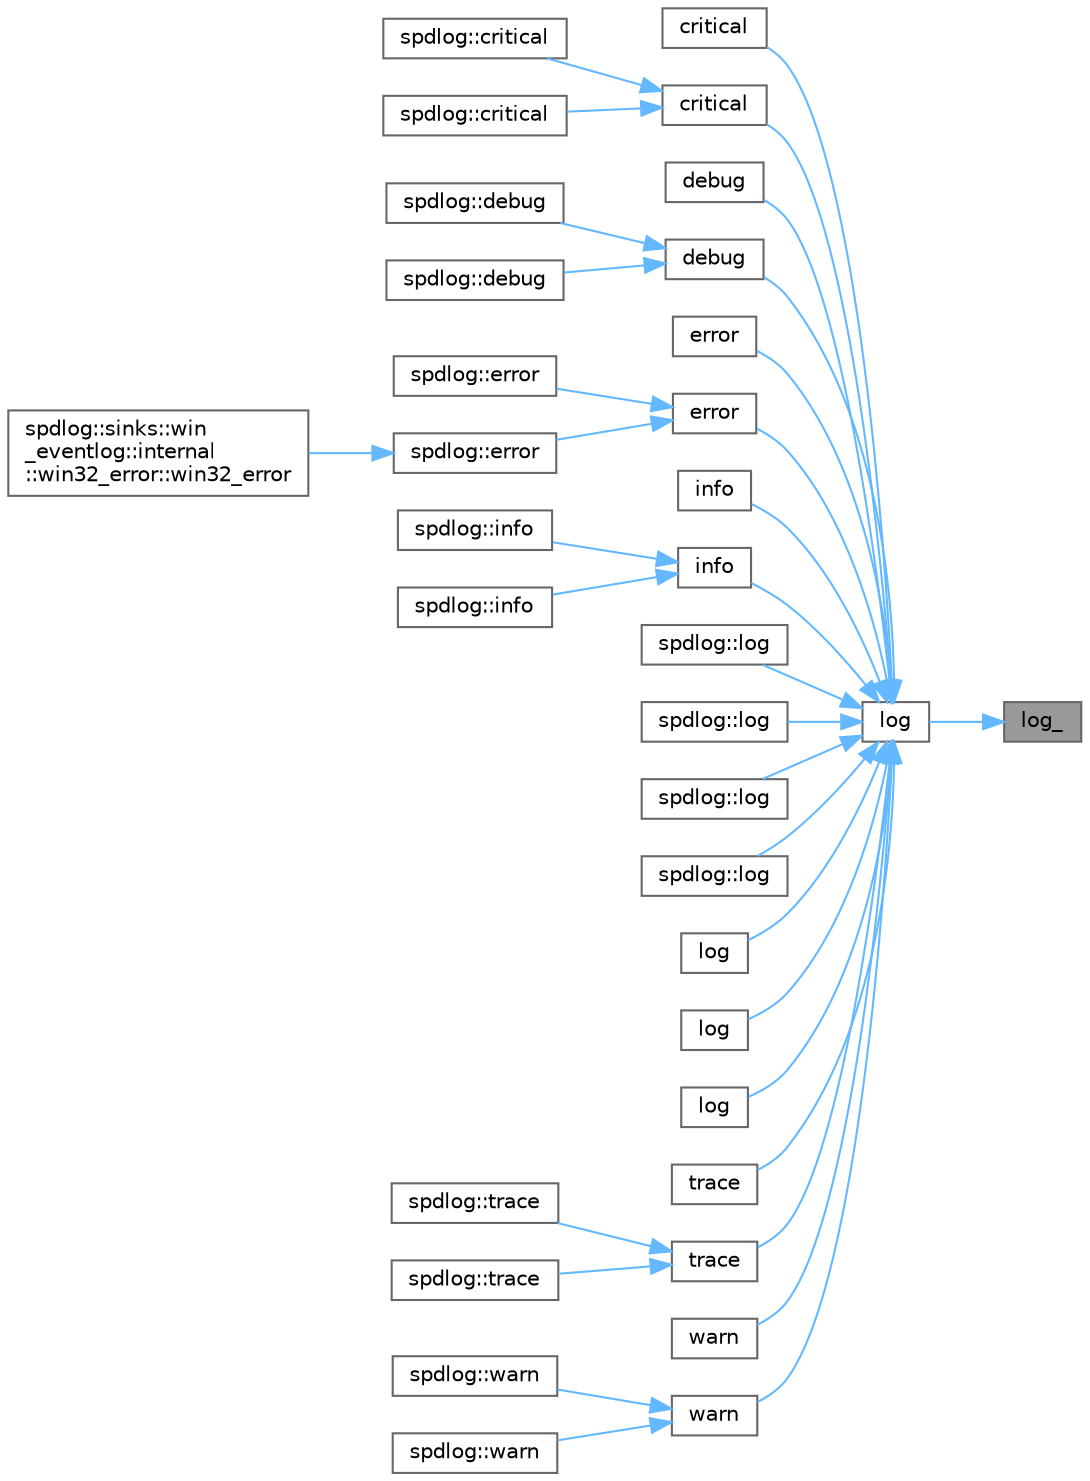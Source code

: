 digraph "log_"
{
 // LATEX_PDF_SIZE
  bgcolor="transparent";
  edge [fontname=Helvetica,fontsize=10,labelfontname=Helvetica,labelfontsize=10];
  node [fontname=Helvetica,fontsize=10,shape=box,height=0.2,width=0.4];
  rankdir="RL";
  Node1 [id="Node000001",label="log_",height=0.2,width=0.4,color="gray40", fillcolor="grey60", style="filled", fontcolor="black",tooltip=" "];
  Node1 -> Node2 [id="edge1_Node000001_Node000002",dir="back",color="steelblue1",style="solid",tooltip=" "];
  Node2 [id="Node000002",label="log",height=0.2,width=0.4,color="grey40", fillcolor="white", style="filled",URL="$classspdlog_1_1logger.html#a9195194d3a0d4c6d4bd796099d8ff438",tooltip=" "];
  Node2 -> Node3 [id="edge2_Node000002_Node000003",dir="back",color="steelblue1",style="solid",tooltip=" "];
  Node3 [id="Node000003",label="critical",height=0.2,width=0.4,color="grey40", fillcolor="white", style="filled",URL="$classspdlog_1_1logger.html#ab6a163705b4b7b484edd55987a08f1d4",tooltip=" "];
  Node2 -> Node4 [id="edge3_Node000002_Node000004",dir="back",color="steelblue1",style="solid",tooltip=" "];
  Node4 [id="Node000004",label="critical",height=0.2,width=0.4,color="grey40", fillcolor="white", style="filled",URL="$classspdlog_1_1logger.html#a3bc38fe2e266cd88a11092ba276f0589",tooltip=" "];
  Node4 -> Node5 [id="edge4_Node000004_Node000005",dir="back",color="steelblue1",style="solid",tooltip=" "];
  Node5 [id="Node000005",label="spdlog::critical",height=0.2,width=0.4,color="grey40", fillcolor="white", style="filled",URL="$namespacespdlog.html#ab6a163705b4b7b484edd55987a08f1d4",tooltip=" "];
  Node4 -> Node6 [id="edge5_Node000004_Node000006",dir="back",color="steelblue1",style="solid",tooltip=" "];
  Node6 [id="Node000006",label="spdlog::critical",height=0.2,width=0.4,color="grey40", fillcolor="white", style="filled",URL="$namespacespdlog.html#a3bc38fe2e266cd88a11092ba276f0589",tooltip=" "];
  Node2 -> Node7 [id="edge6_Node000002_Node000007",dir="back",color="steelblue1",style="solid",tooltip=" "];
  Node7 [id="Node000007",label="debug",height=0.2,width=0.4,color="grey40", fillcolor="white", style="filled",URL="$classspdlog_1_1logger.html#a2888c4a560900eb6ea5954150356e38d",tooltip=" "];
  Node2 -> Node8 [id="edge7_Node000002_Node000008",dir="back",color="steelblue1",style="solid",tooltip=" "];
  Node8 [id="Node000008",label="debug",height=0.2,width=0.4,color="grey40", fillcolor="white", style="filled",URL="$classspdlog_1_1logger.html#a5f1e5b936d564ae9f562c0af8eb97f5e",tooltip=" "];
  Node8 -> Node9 [id="edge8_Node000008_Node000009",dir="back",color="steelblue1",style="solid",tooltip=" "];
  Node9 [id="Node000009",label="spdlog::debug",height=0.2,width=0.4,color="grey40", fillcolor="white", style="filled",URL="$namespacespdlog.html#a2888c4a560900eb6ea5954150356e38d",tooltip=" "];
  Node8 -> Node10 [id="edge9_Node000008_Node000010",dir="back",color="steelblue1",style="solid",tooltip=" "];
  Node10 [id="Node000010",label="spdlog::debug",height=0.2,width=0.4,color="grey40", fillcolor="white", style="filled",URL="$namespacespdlog.html#a5f1e5b936d564ae9f562c0af8eb97f5e",tooltip=" "];
  Node2 -> Node11 [id="edge10_Node000002_Node000011",dir="back",color="steelblue1",style="solid",tooltip=" "];
  Node11 [id="Node000011",label="error",height=0.2,width=0.4,color="grey40", fillcolor="white", style="filled",URL="$classspdlog_1_1logger.html#aa230e4955966f873faf46f689716dd13",tooltip=" "];
  Node2 -> Node12 [id="edge11_Node000002_Node000012",dir="back",color="steelblue1",style="solid",tooltip=" "];
  Node12 [id="Node000012",label="error",height=0.2,width=0.4,color="grey40", fillcolor="white", style="filled",URL="$classspdlog_1_1logger.html#adde4fa11bc7a2fe3f67c2bc42e9edd52",tooltip=" "];
  Node12 -> Node13 [id="edge12_Node000012_Node000013",dir="back",color="steelblue1",style="solid",tooltip=" "];
  Node13 [id="Node000013",label="spdlog::error",height=0.2,width=0.4,color="grey40", fillcolor="white", style="filled",URL="$namespacespdlog.html#aa230e4955966f873faf46f689716dd13",tooltip=" "];
  Node12 -> Node14 [id="edge13_Node000012_Node000014",dir="back",color="steelblue1",style="solid",tooltip=" "];
  Node14 [id="Node000014",label="spdlog::error",height=0.2,width=0.4,color="grey40", fillcolor="white", style="filled",URL="$namespacespdlog.html#adde4fa11bc7a2fe3f67c2bc42e9edd52",tooltip=" "];
  Node14 -> Node15 [id="edge14_Node000014_Node000015",dir="back",color="steelblue1",style="solid",tooltip=" "];
  Node15 [id="Node000015",label="spdlog::sinks::win\l_eventlog::internal\l::win32_error::win32_error",height=0.2,width=0.4,color="grey40", fillcolor="white", style="filled",URL="$structspdlog_1_1sinks_1_1win__eventlog_1_1internal_1_1win32__error.html#a06bf7b3cf016aef585915e38e5364fe4",tooltip=" "];
  Node2 -> Node16 [id="edge15_Node000002_Node000016",dir="back",color="steelblue1",style="solid",tooltip=" "];
  Node16 [id="Node000016",label="info",height=0.2,width=0.4,color="grey40", fillcolor="white", style="filled",URL="$classspdlog_1_1logger.html#a0ff25ac0956c7315e8d6ed3ab7a07fc2",tooltip=" "];
  Node2 -> Node17 [id="edge16_Node000002_Node000017",dir="back",color="steelblue1",style="solid",tooltip=" "];
  Node17 [id="Node000017",label="info",height=0.2,width=0.4,color="grey40", fillcolor="white", style="filled",URL="$classspdlog_1_1logger.html#a114ee73bc12b6420d35b08bc2909a374",tooltip=" "];
  Node17 -> Node18 [id="edge17_Node000017_Node000018",dir="back",color="steelblue1",style="solid",tooltip=" "];
  Node18 [id="Node000018",label="spdlog::info",height=0.2,width=0.4,color="grey40", fillcolor="white", style="filled",URL="$namespacespdlog.html#a0ff25ac0956c7315e8d6ed3ab7a07fc2",tooltip=" "];
  Node17 -> Node19 [id="edge18_Node000017_Node000019",dir="back",color="steelblue1",style="solid",tooltip=" "];
  Node19 [id="Node000019",label="spdlog::info",height=0.2,width=0.4,color="grey40", fillcolor="white", style="filled",URL="$namespacespdlog.html#a114ee73bc12b6420d35b08bc2909a374",tooltip=" "];
  Node2 -> Node20 [id="edge19_Node000002_Node000020",dir="back",color="steelblue1",style="solid",tooltip=" "];
  Node20 [id="Node000020",label="spdlog::log",height=0.2,width=0.4,color="grey40", fillcolor="white", style="filled",URL="$namespacespdlog.html#ad789b30e281156bdc664c3d1a19a2718",tooltip=" "];
  Node2 -> Node21 [id="edge20_Node000002_Node000021",dir="back",color="steelblue1",style="solid",tooltip=" "];
  Node21 [id="Node000021",label="spdlog::log",height=0.2,width=0.4,color="grey40", fillcolor="white", style="filled",URL="$namespacespdlog.html#a1e20e706a3605878def870ad0f334863",tooltip=" "];
  Node2 -> Node22 [id="edge21_Node000002_Node000022",dir="back",color="steelblue1",style="solid",tooltip=" "];
  Node22 [id="Node000022",label="spdlog::log",height=0.2,width=0.4,color="grey40", fillcolor="white", style="filled",URL="$namespacespdlog.html#a1cd8feeb2f5b10c2c9b91e4b5bad55d2",tooltip=" "];
  Node2 -> Node23 [id="edge22_Node000002_Node000023",dir="back",color="steelblue1",style="solid",tooltip=" "];
  Node23 [id="Node000023",label="spdlog::log",height=0.2,width=0.4,color="grey40", fillcolor="white", style="filled",URL="$namespacespdlog.html#ab9b3b6b35cdd9d51b6c45ac2b0707631",tooltip=" "];
  Node2 -> Node24 [id="edge23_Node000002_Node000024",dir="back",color="steelblue1",style="solid",tooltip=" "];
  Node24 [id="Node000024",label="log",height=0.2,width=0.4,color="grey40", fillcolor="white", style="filled",URL="$classspdlog_1_1logger.html#ad789b30e281156bdc664c3d1a19a2718",tooltip=" "];
  Node2 -> Node25 [id="edge24_Node000002_Node000025",dir="back",color="steelblue1",style="solid",tooltip=" "];
  Node25 [id="Node000025",label="log",height=0.2,width=0.4,color="grey40", fillcolor="white", style="filled",URL="$classspdlog_1_1logger.html#a1e20e706a3605878def870ad0f334863",tooltip=" "];
  Node2 -> Node26 [id="edge25_Node000002_Node000026",dir="back",color="steelblue1",style="solid",tooltip=" "];
  Node26 [id="Node000026",label="log",height=0.2,width=0.4,color="grey40", fillcolor="white", style="filled",URL="$classspdlog_1_1logger.html#a66d8a52d4086133d50fe6ea16ee946e6",tooltip=" "];
  Node2 -> Node27 [id="edge26_Node000002_Node000027",dir="back",color="steelblue1",style="solid",tooltip=" "];
  Node27 [id="Node000027",label="trace",height=0.2,width=0.4,color="grey40", fillcolor="white", style="filled",URL="$classspdlog_1_1logger.html#a5f1175d61d75e06c7f4068f51015a187",tooltip=" "];
  Node2 -> Node28 [id="edge27_Node000002_Node000028",dir="back",color="steelblue1",style="solid",tooltip=" "];
  Node28 [id="Node000028",label="trace",height=0.2,width=0.4,color="grey40", fillcolor="white", style="filled",URL="$classspdlog_1_1logger.html#a421f1f1832a21013959f201619192c6d",tooltip=" "];
  Node28 -> Node29 [id="edge28_Node000028_Node000029",dir="back",color="steelblue1",style="solid",tooltip=" "];
  Node29 [id="Node000029",label="spdlog::trace",height=0.2,width=0.4,color="grey40", fillcolor="white", style="filled",URL="$namespacespdlog.html#a5f1175d61d75e06c7f4068f51015a187",tooltip=" "];
  Node28 -> Node30 [id="edge29_Node000028_Node000030",dir="back",color="steelblue1",style="solid",tooltip=" "];
  Node30 [id="Node000030",label="spdlog::trace",height=0.2,width=0.4,color="grey40", fillcolor="white", style="filled",URL="$namespacespdlog.html#a421f1f1832a21013959f201619192c6d",tooltip=" "];
  Node2 -> Node31 [id="edge30_Node000002_Node000031",dir="back",color="steelblue1",style="solid",tooltip=" "];
  Node31 [id="Node000031",label="warn",height=0.2,width=0.4,color="grey40", fillcolor="white", style="filled",URL="$classspdlog_1_1logger.html#a996f741cd041b1322e70645d7cf4e3a2",tooltip=" "];
  Node2 -> Node32 [id="edge31_Node000002_Node000032",dir="back",color="steelblue1",style="solid",tooltip=" "];
  Node32 [id="Node000032",label="warn",height=0.2,width=0.4,color="grey40", fillcolor="white", style="filled",URL="$classspdlog_1_1logger.html#a204f40a9a17b0b0e07432edbebe58876",tooltip=" "];
  Node32 -> Node33 [id="edge32_Node000032_Node000033",dir="back",color="steelblue1",style="solid",tooltip=" "];
  Node33 [id="Node000033",label="spdlog::warn",height=0.2,width=0.4,color="grey40", fillcolor="white", style="filled",URL="$namespacespdlog.html#a996f741cd041b1322e70645d7cf4e3a2",tooltip=" "];
  Node32 -> Node34 [id="edge33_Node000032_Node000034",dir="back",color="steelblue1",style="solid",tooltip=" "];
  Node34 [id="Node000034",label="spdlog::warn",height=0.2,width=0.4,color="grey40", fillcolor="white", style="filled",URL="$namespacespdlog.html#a204f40a9a17b0b0e07432edbebe58876",tooltip=" "];
}
